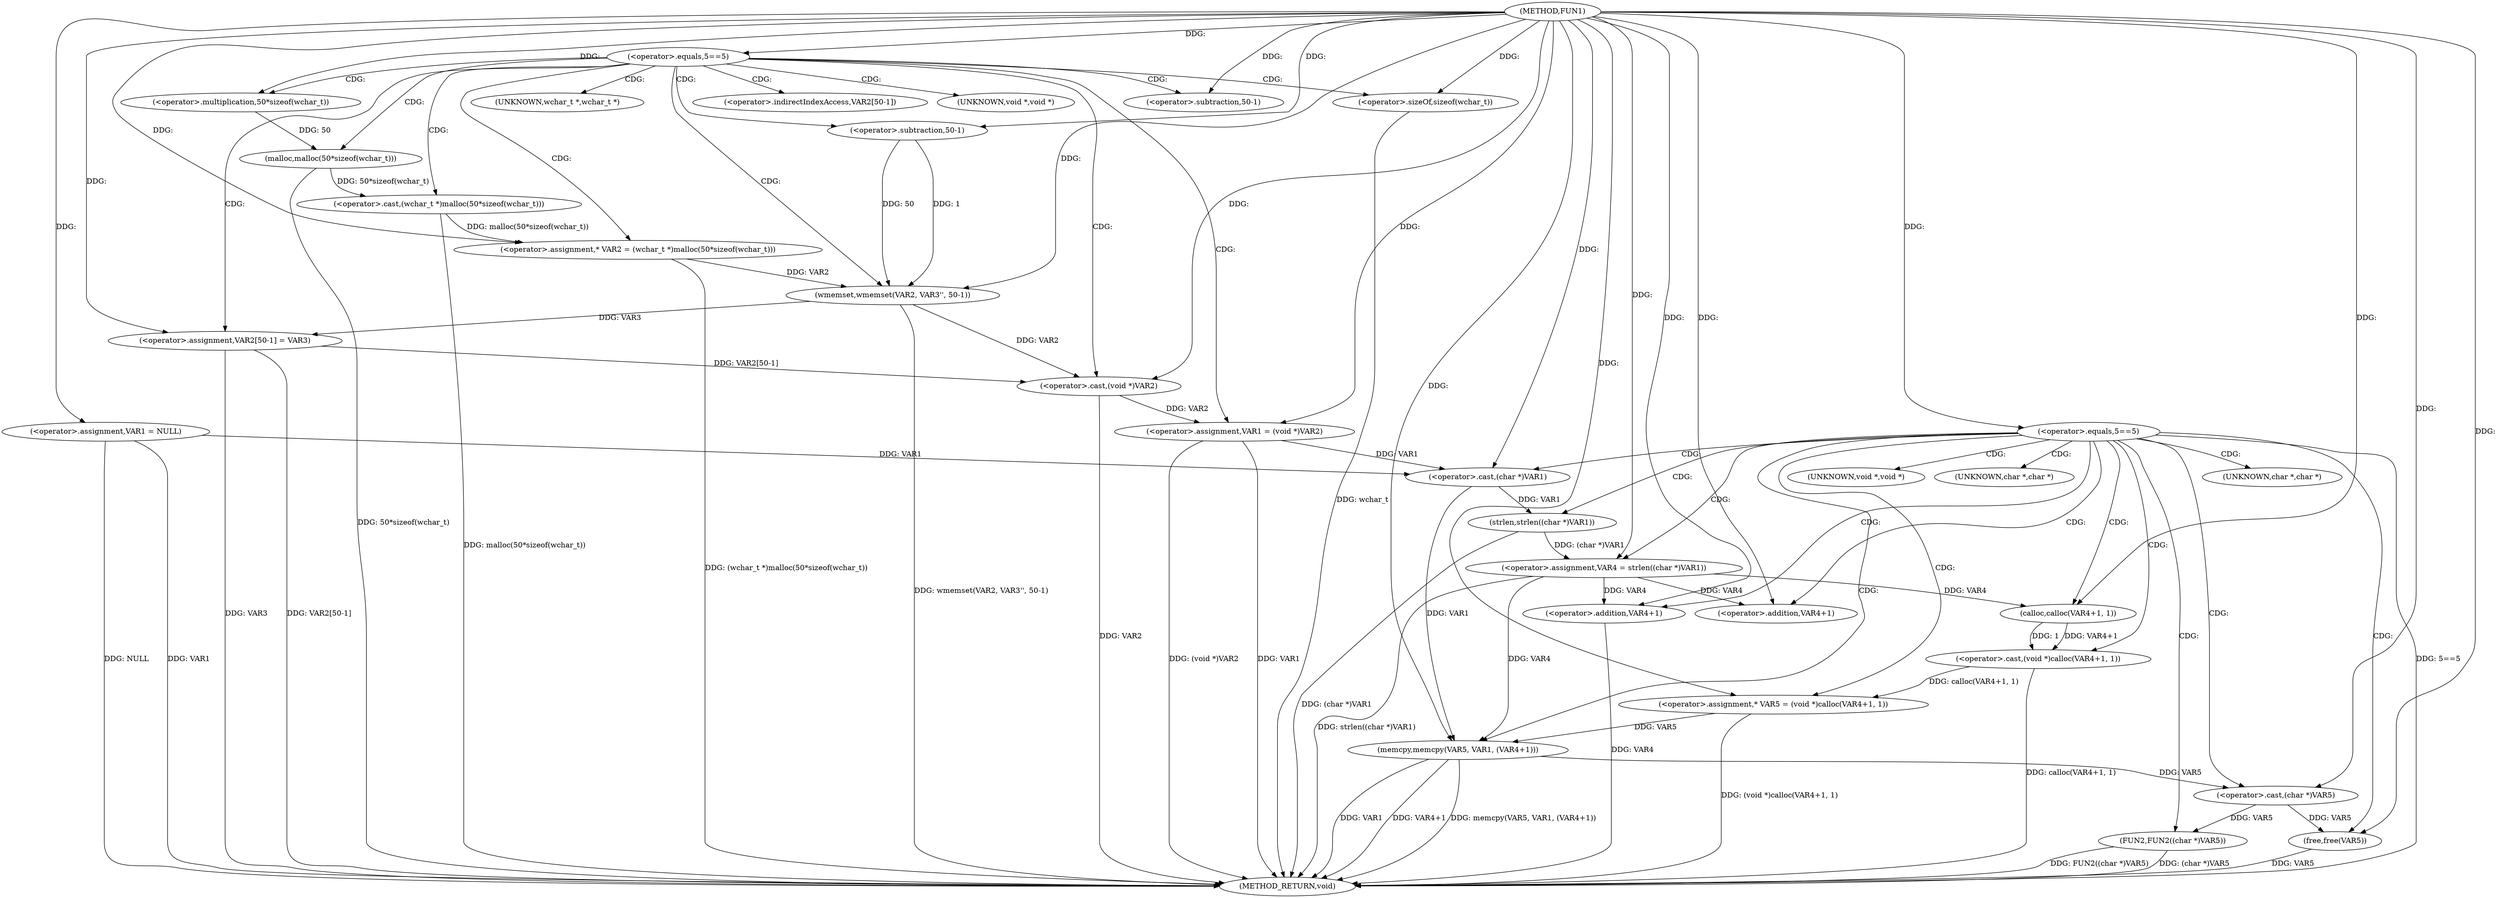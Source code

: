digraph FUN1 {  
"1000100" [label = "(METHOD,FUN1)" ]
"1000175" [label = "(METHOD_RETURN,void)" ]
"1000103" [label = "(<operator>.assignment,VAR1 = NULL)" ]
"1000107" [label = "(<operator>.equals,5==5)" ]
"1000113" [label = "(<operator>.assignment,* VAR2 = (wchar_t *)malloc(50*sizeof(wchar_t)))" ]
"1000115" [label = "(<operator>.cast,(wchar_t *)malloc(50*sizeof(wchar_t)))" ]
"1000117" [label = "(malloc,malloc(50*sizeof(wchar_t)))" ]
"1000118" [label = "(<operator>.multiplication,50*sizeof(wchar_t))" ]
"1000120" [label = "(<operator>.sizeOf,sizeof(wchar_t))" ]
"1000122" [label = "(wmemset,wmemset(VAR2, VAR3'', 50-1))" ]
"1000125" [label = "(<operator>.subtraction,50-1)" ]
"1000128" [label = "(<operator>.assignment,VAR2[50-1] = VAR3)" ]
"1000131" [label = "(<operator>.subtraction,50-1)" ]
"1000135" [label = "(<operator>.assignment,VAR1 = (void *)VAR2)" ]
"1000137" [label = "(<operator>.cast,(void *)VAR2)" ]
"1000141" [label = "(<operator>.equals,5==5)" ]
"1000147" [label = "(<operator>.assignment,VAR4 = strlen((char *)VAR1))" ]
"1000149" [label = "(strlen,strlen((char *)VAR1))" ]
"1000150" [label = "(<operator>.cast,(char *)VAR1)" ]
"1000154" [label = "(<operator>.assignment,* VAR5 = (void *)calloc(VAR4+1, 1))" ]
"1000156" [label = "(<operator>.cast,(void *)calloc(VAR4+1, 1))" ]
"1000158" [label = "(calloc,calloc(VAR4+1, 1))" ]
"1000159" [label = "(<operator>.addition,VAR4+1)" ]
"1000163" [label = "(memcpy,memcpy(VAR5, VAR1, (VAR4+1)))" ]
"1000166" [label = "(<operator>.addition,VAR4+1)" ]
"1000169" [label = "(FUN2,FUN2((char *)VAR5))" ]
"1000170" [label = "(<operator>.cast,(char *)VAR5)" ]
"1000173" [label = "(free,free(VAR5))" ]
"1000116" [label = "(UNKNOWN,wchar_t *,wchar_t *)" ]
"1000129" [label = "(<operator>.indirectIndexAccess,VAR2[50-1])" ]
"1000138" [label = "(UNKNOWN,void *,void *)" ]
"1000151" [label = "(UNKNOWN,char *,char *)" ]
"1000157" [label = "(UNKNOWN,void *,void *)" ]
"1000171" [label = "(UNKNOWN,char *,char *)" ]
  "1000115" -> "1000175"  [ label = "DDG: malloc(50*sizeof(wchar_t))"] 
  "1000169" -> "1000175"  [ label = "DDG: FUN2((char *)VAR5)"] 
  "1000103" -> "1000175"  [ label = "DDG: VAR1"] 
  "1000103" -> "1000175"  [ label = "DDG: NULL"] 
  "1000163" -> "1000175"  [ label = "DDG: VAR4+1"] 
  "1000147" -> "1000175"  [ label = "DDG: strlen((char *)VAR1)"] 
  "1000117" -> "1000175"  [ label = "DDG: 50*sizeof(wchar_t)"] 
  "1000163" -> "1000175"  [ label = "DDG: memcpy(VAR5, VAR1, (VAR4+1))"] 
  "1000141" -> "1000175"  [ label = "DDG: 5==5"] 
  "1000137" -> "1000175"  [ label = "DDG: VAR2"] 
  "1000128" -> "1000175"  [ label = "DDG: VAR2[50-1]"] 
  "1000166" -> "1000175"  [ label = "DDG: VAR4"] 
  "1000128" -> "1000175"  [ label = "DDG: VAR3"] 
  "1000156" -> "1000175"  [ label = "DDG: calloc(VAR4+1, 1)"] 
  "1000113" -> "1000175"  [ label = "DDG: (wchar_t *)malloc(50*sizeof(wchar_t))"] 
  "1000120" -> "1000175"  [ label = "DDG: wchar_t"] 
  "1000135" -> "1000175"  [ label = "DDG: VAR1"] 
  "1000122" -> "1000175"  [ label = "DDG: wmemset(VAR2, VAR3'', 50-1)"] 
  "1000169" -> "1000175"  [ label = "DDG: (char *)VAR5"] 
  "1000149" -> "1000175"  [ label = "DDG: (char *)VAR1"] 
  "1000154" -> "1000175"  [ label = "DDG: (void *)calloc(VAR4+1, 1)"] 
  "1000173" -> "1000175"  [ label = "DDG: VAR5"] 
  "1000135" -> "1000175"  [ label = "DDG: (void *)VAR2"] 
  "1000163" -> "1000175"  [ label = "DDG: VAR1"] 
  "1000100" -> "1000103"  [ label = "DDG: "] 
  "1000100" -> "1000107"  [ label = "DDG: "] 
  "1000115" -> "1000113"  [ label = "DDG: malloc(50*sizeof(wchar_t))"] 
  "1000100" -> "1000113"  [ label = "DDG: "] 
  "1000117" -> "1000115"  [ label = "DDG: 50*sizeof(wchar_t)"] 
  "1000118" -> "1000117"  [ label = "DDG: 50"] 
  "1000100" -> "1000118"  [ label = "DDG: "] 
  "1000100" -> "1000120"  [ label = "DDG: "] 
  "1000113" -> "1000122"  [ label = "DDG: VAR2"] 
  "1000100" -> "1000122"  [ label = "DDG: "] 
  "1000125" -> "1000122"  [ label = "DDG: 50"] 
  "1000125" -> "1000122"  [ label = "DDG: 1"] 
  "1000100" -> "1000125"  [ label = "DDG: "] 
  "1000122" -> "1000128"  [ label = "DDG: VAR3"] 
  "1000100" -> "1000128"  [ label = "DDG: "] 
  "1000100" -> "1000131"  [ label = "DDG: "] 
  "1000137" -> "1000135"  [ label = "DDG: VAR2"] 
  "1000100" -> "1000135"  [ label = "DDG: "] 
  "1000122" -> "1000137"  [ label = "DDG: VAR2"] 
  "1000128" -> "1000137"  [ label = "DDG: VAR2[50-1]"] 
  "1000100" -> "1000137"  [ label = "DDG: "] 
  "1000100" -> "1000141"  [ label = "DDG: "] 
  "1000149" -> "1000147"  [ label = "DDG: (char *)VAR1"] 
  "1000100" -> "1000147"  [ label = "DDG: "] 
  "1000150" -> "1000149"  [ label = "DDG: VAR1"] 
  "1000103" -> "1000150"  [ label = "DDG: VAR1"] 
  "1000135" -> "1000150"  [ label = "DDG: VAR1"] 
  "1000100" -> "1000150"  [ label = "DDG: "] 
  "1000156" -> "1000154"  [ label = "DDG: calloc(VAR4+1, 1)"] 
  "1000100" -> "1000154"  [ label = "DDG: "] 
  "1000158" -> "1000156"  [ label = "DDG: VAR4+1"] 
  "1000158" -> "1000156"  [ label = "DDG: 1"] 
  "1000147" -> "1000158"  [ label = "DDG: VAR4"] 
  "1000100" -> "1000158"  [ label = "DDG: "] 
  "1000147" -> "1000159"  [ label = "DDG: VAR4"] 
  "1000100" -> "1000159"  [ label = "DDG: "] 
  "1000154" -> "1000163"  [ label = "DDG: VAR5"] 
  "1000100" -> "1000163"  [ label = "DDG: "] 
  "1000150" -> "1000163"  [ label = "DDG: VAR1"] 
  "1000147" -> "1000163"  [ label = "DDG: VAR4"] 
  "1000100" -> "1000166"  [ label = "DDG: "] 
  "1000147" -> "1000166"  [ label = "DDG: VAR4"] 
  "1000170" -> "1000169"  [ label = "DDG: VAR5"] 
  "1000163" -> "1000170"  [ label = "DDG: VAR5"] 
  "1000100" -> "1000170"  [ label = "DDG: "] 
  "1000170" -> "1000173"  [ label = "DDG: VAR5"] 
  "1000100" -> "1000173"  [ label = "DDG: "] 
  "1000107" -> "1000125"  [ label = "CDG: "] 
  "1000107" -> "1000117"  [ label = "CDG: "] 
  "1000107" -> "1000128"  [ label = "CDG: "] 
  "1000107" -> "1000135"  [ label = "CDG: "] 
  "1000107" -> "1000118"  [ label = "CDG: "] 
  "1000107" -> "1000122"  [ label = "CDG: "] 
  "1000107" -> "1000116"  [ label = "CDG: "] 
  "1000107" -> "1000131"  [ label = "CDG: "] 
  "1000107" -> "1000120"  [ label = "CDG: "] 
  "1000107" -> "1000113"  [ label = "CDG: "] 
  "1000107" -> "1000137"  [ label = "CDG: "] 
  "1000107" -> "1000129"  [ label = "CDG: "] 
  "1000107" -> "1000115"  [ label = "CDG: "] 
  "1000107" -> "1000138"  [ label = "CDG: "] 
  "1000141" -> "1000156"  [ label = "CDG: "] 
  "1000141" -> "1000150"  [ label = "CDG: "] 
  "1000141" -> "1000166"  [ label = "CDG: "] 
  "1000141" -> "1000157"  [ label = "CDG: "] 
  "1000141" -> "1000149"  [ label = "CDG: "] 
  "1000141" -> "1000169"  [ label = "CDG: "] 
  "1000141" -> "1000163"  [ label = "CDG: "] 
  "1000141" -> "1000159"  [ label = "CDG: "] 
  "1000141" -> "1000173"  [ label = "CDG: "] 
  "1000141" -> "1000158"  [ label = "CDG: "] 
  "1000141" -> "1000154"  [ label = "CDG: "] 
  "1000141" -> "1000147"  [ label = "CDG: "] 
  "1000141" -> "1000151"  [ label = "CDG: "] 
  "1000141" -> "1000170"  [ label = "CDG: "] 
  "1000141" -> "1000171"  [ label = "CDG: "] 
}
